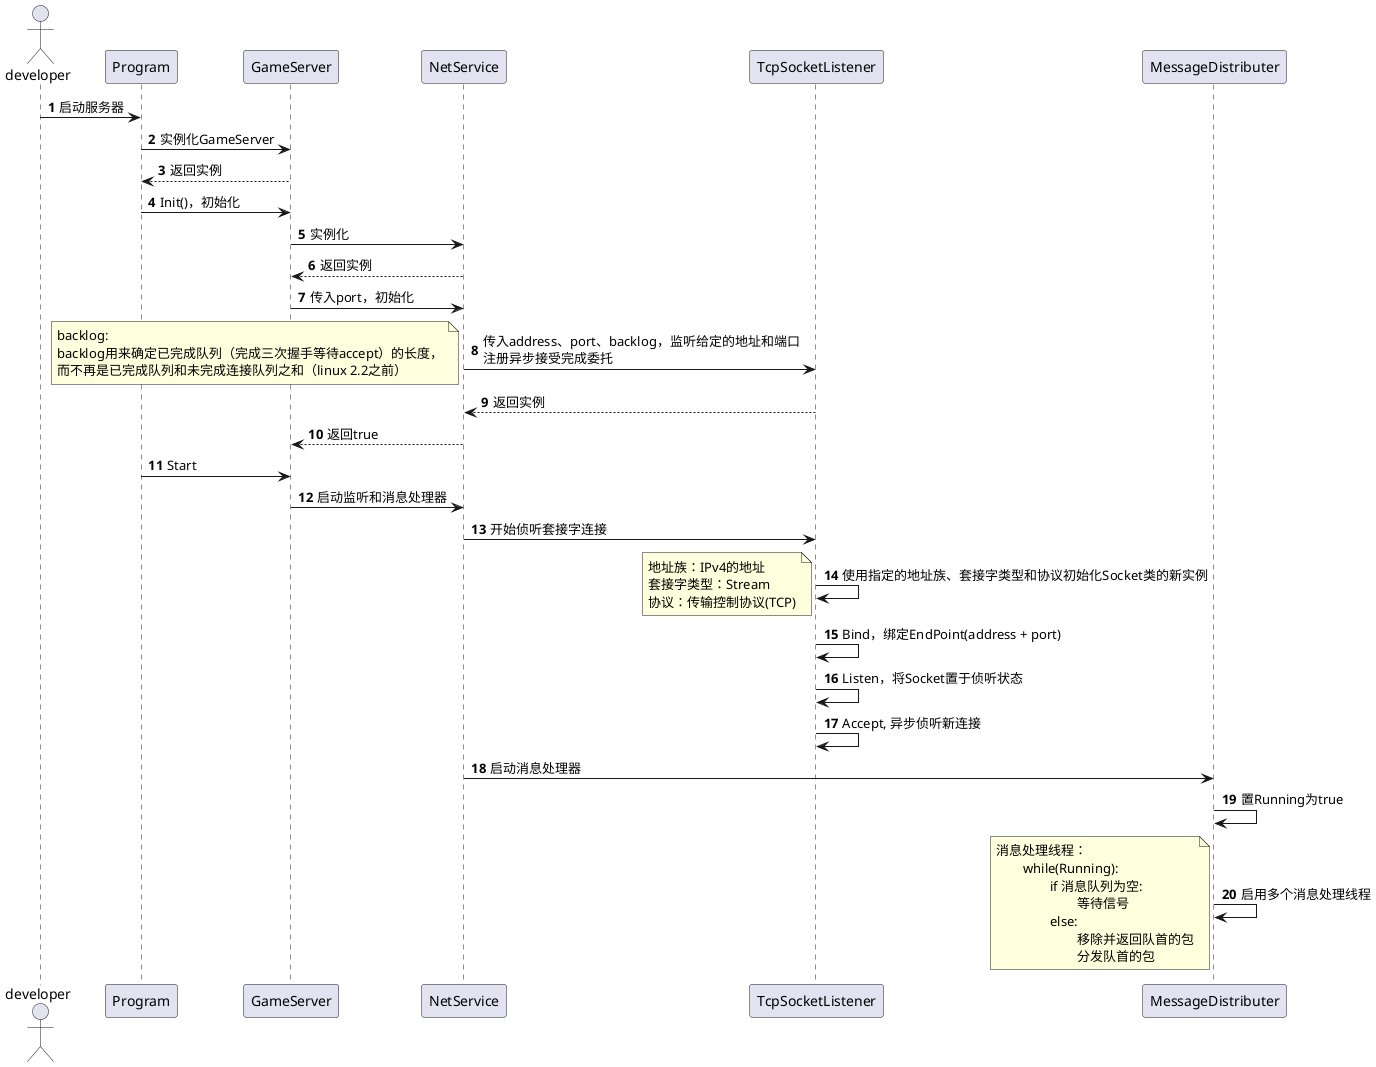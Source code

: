 @startuml
'https://plantuml.com/sequence-diagram

autonumber
actor developer
developer -> Program: 启动服务器
Program -> GameServer: 实例化GameServer
GameServer --> Program: 返回实例
Program -> GameServer: Init()，初始化
GameServer -> NetService: 实例化
NetService --> GameServer: 返回实例
GameServer -> NetService: 传入port，初始化
NetService -> TcpSocketListener: 传入address、port、backlog，监听给定的地址和端口\n注册异步接受完成委托
note left
backlog:
backlog用来确定已完成队列（完成三次握手等待accept）的长度，
而不再是已完成队列和未完成连接队列之和（linux 2.2之前）
end note
TcpSocketListener --> NetService: 返回实例
NetService --> GameServer: 返回true
Program -> GameServer: Start
GameServer -> NetService: 启动监听和消息处理器
NetService -> TcpSocketListener: 开始侦听套接字连接
TcpSocketListener -> TcpSocketListener: 使用指定的地址族、套接字类型和协议初始化Socket类的新实例
note left
地址族：IPv4的地址
套接字类型：Stream
协议：传输控制协议(TCP)
end note
TcpSocketListener -> TcpSocketListener: Bind，绑定EndPoint(address + port)
TcpSocketListener -> TcpSocketListener: Listen，将Socket置于侦听状态
TcpSocketListener -> TcpSocketListener: Accept, 异步侦听新连接
NetService -> MessageDistributer: 启动消息处理器
MessageDistributer -> MessageDistributer: 置Running为true
MessageDistributer -> MessageDistributer: 启用多个消息处理线程
note left
消息处理线程：
	while(Running):
		if 消息队列为空:
			等待信号
		else:
			移除并返回队首的包
			分发队首的包
end note

@enduml